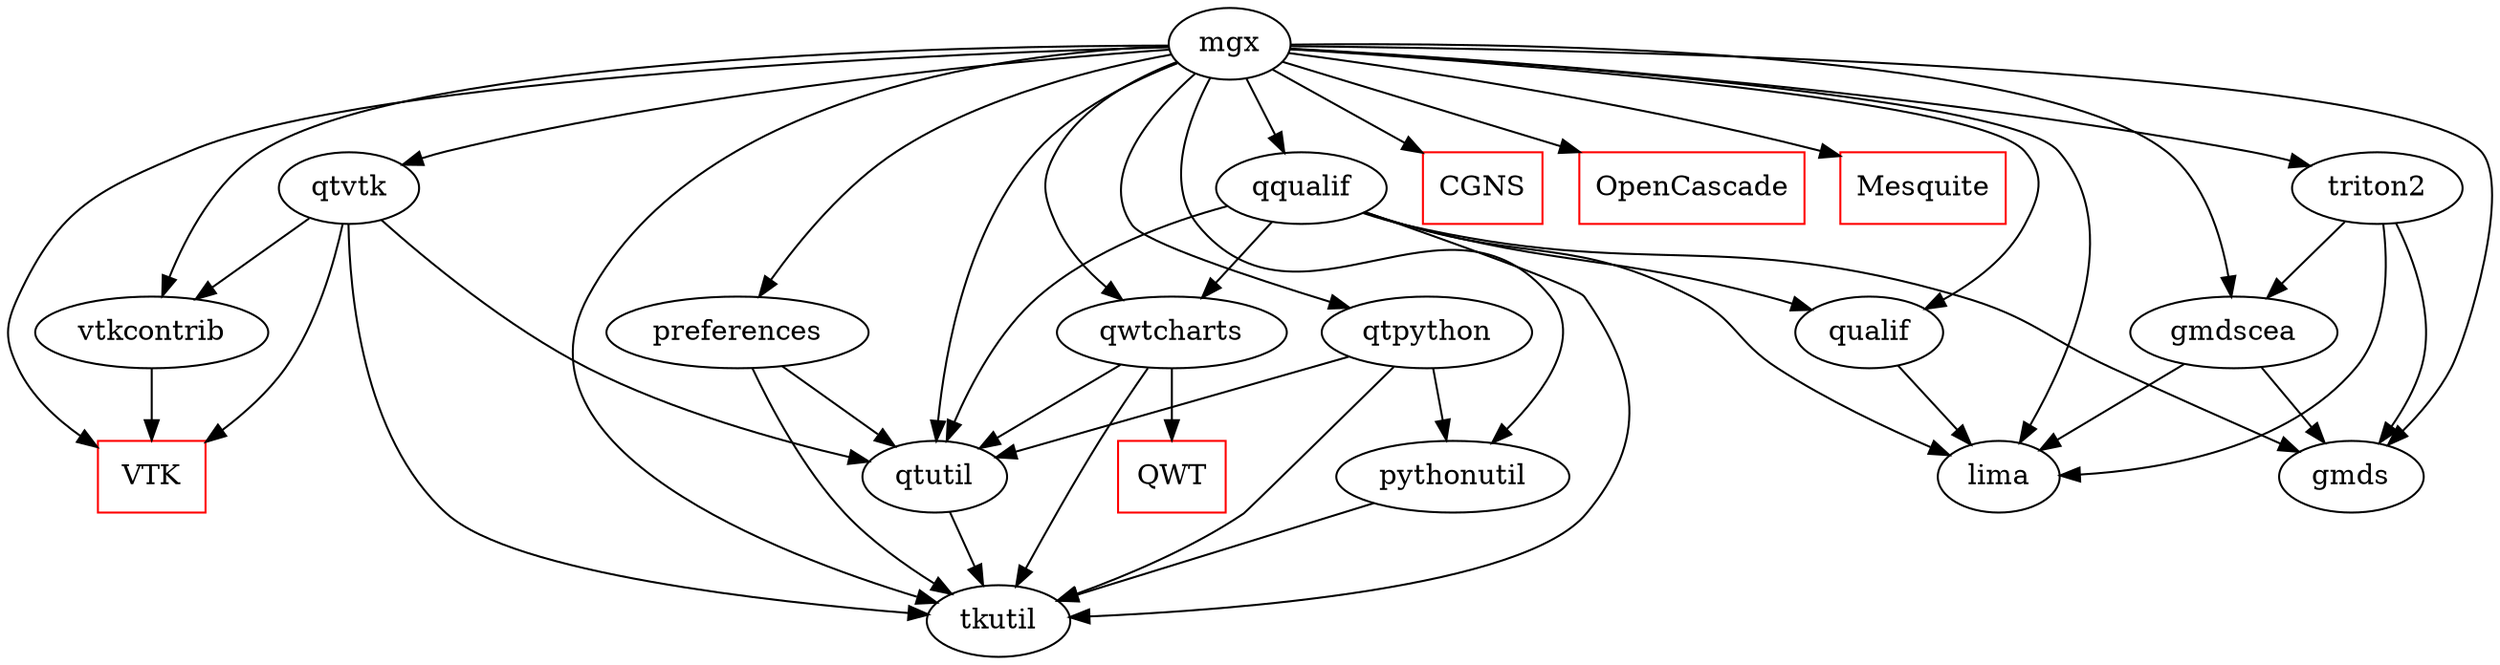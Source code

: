 digraph LIHPCCGProjectDependencies {

  VTK [shape=record color=red];
  CGNS [shape=record color=red];
  OpenCascade [shape=record color=red];
  Mesquite [shape=record color=red];
  QWT [shape=record color=red];

  qtutil->tkutil
  pythonutil->tkutil
  preferences->tkutil
  preferences->qtutil
  qualif->lima
  qwtcharts->tkutil
  qwtcharts->qtutil
  qwtcharts->QWT
  gmdscea->gmds
  gmdscea->lima
  qtpython->tkutil
  qtpython->qtutil
  qtpython->pythonutil
  triton2->gmds
  triton2->gmdscea
  triton2->lima
  vtkcontrib->VTK
  qtvtk->VTK
  qtvtk->vtkcontrib
  qtvtk->qtutil
  qtvtk->tkutil
  qqualif->tkutil
  qqualif->lima
  qqualif->qualif
  qqualif->qwtcharts
  qqualif->qtutil
  qqualif->gmds
  mgx->vtkcontrib
  mgx->VTK
  mgx->tkutil
  mgx->preferences
  mgx->pythonutil
  mgx->OpenCascade
  mgx->qqualif
  mgx->gmds
  mgx->qualif
  mgx->lima
  mgx->gmdscea
  mgx->triton2
  mgx->qtutil
  mgx->qwtcharts
  mgx->qtpython
  mgx->CGNS
  mgx->Mesquite
  mgx->qtvtk
}